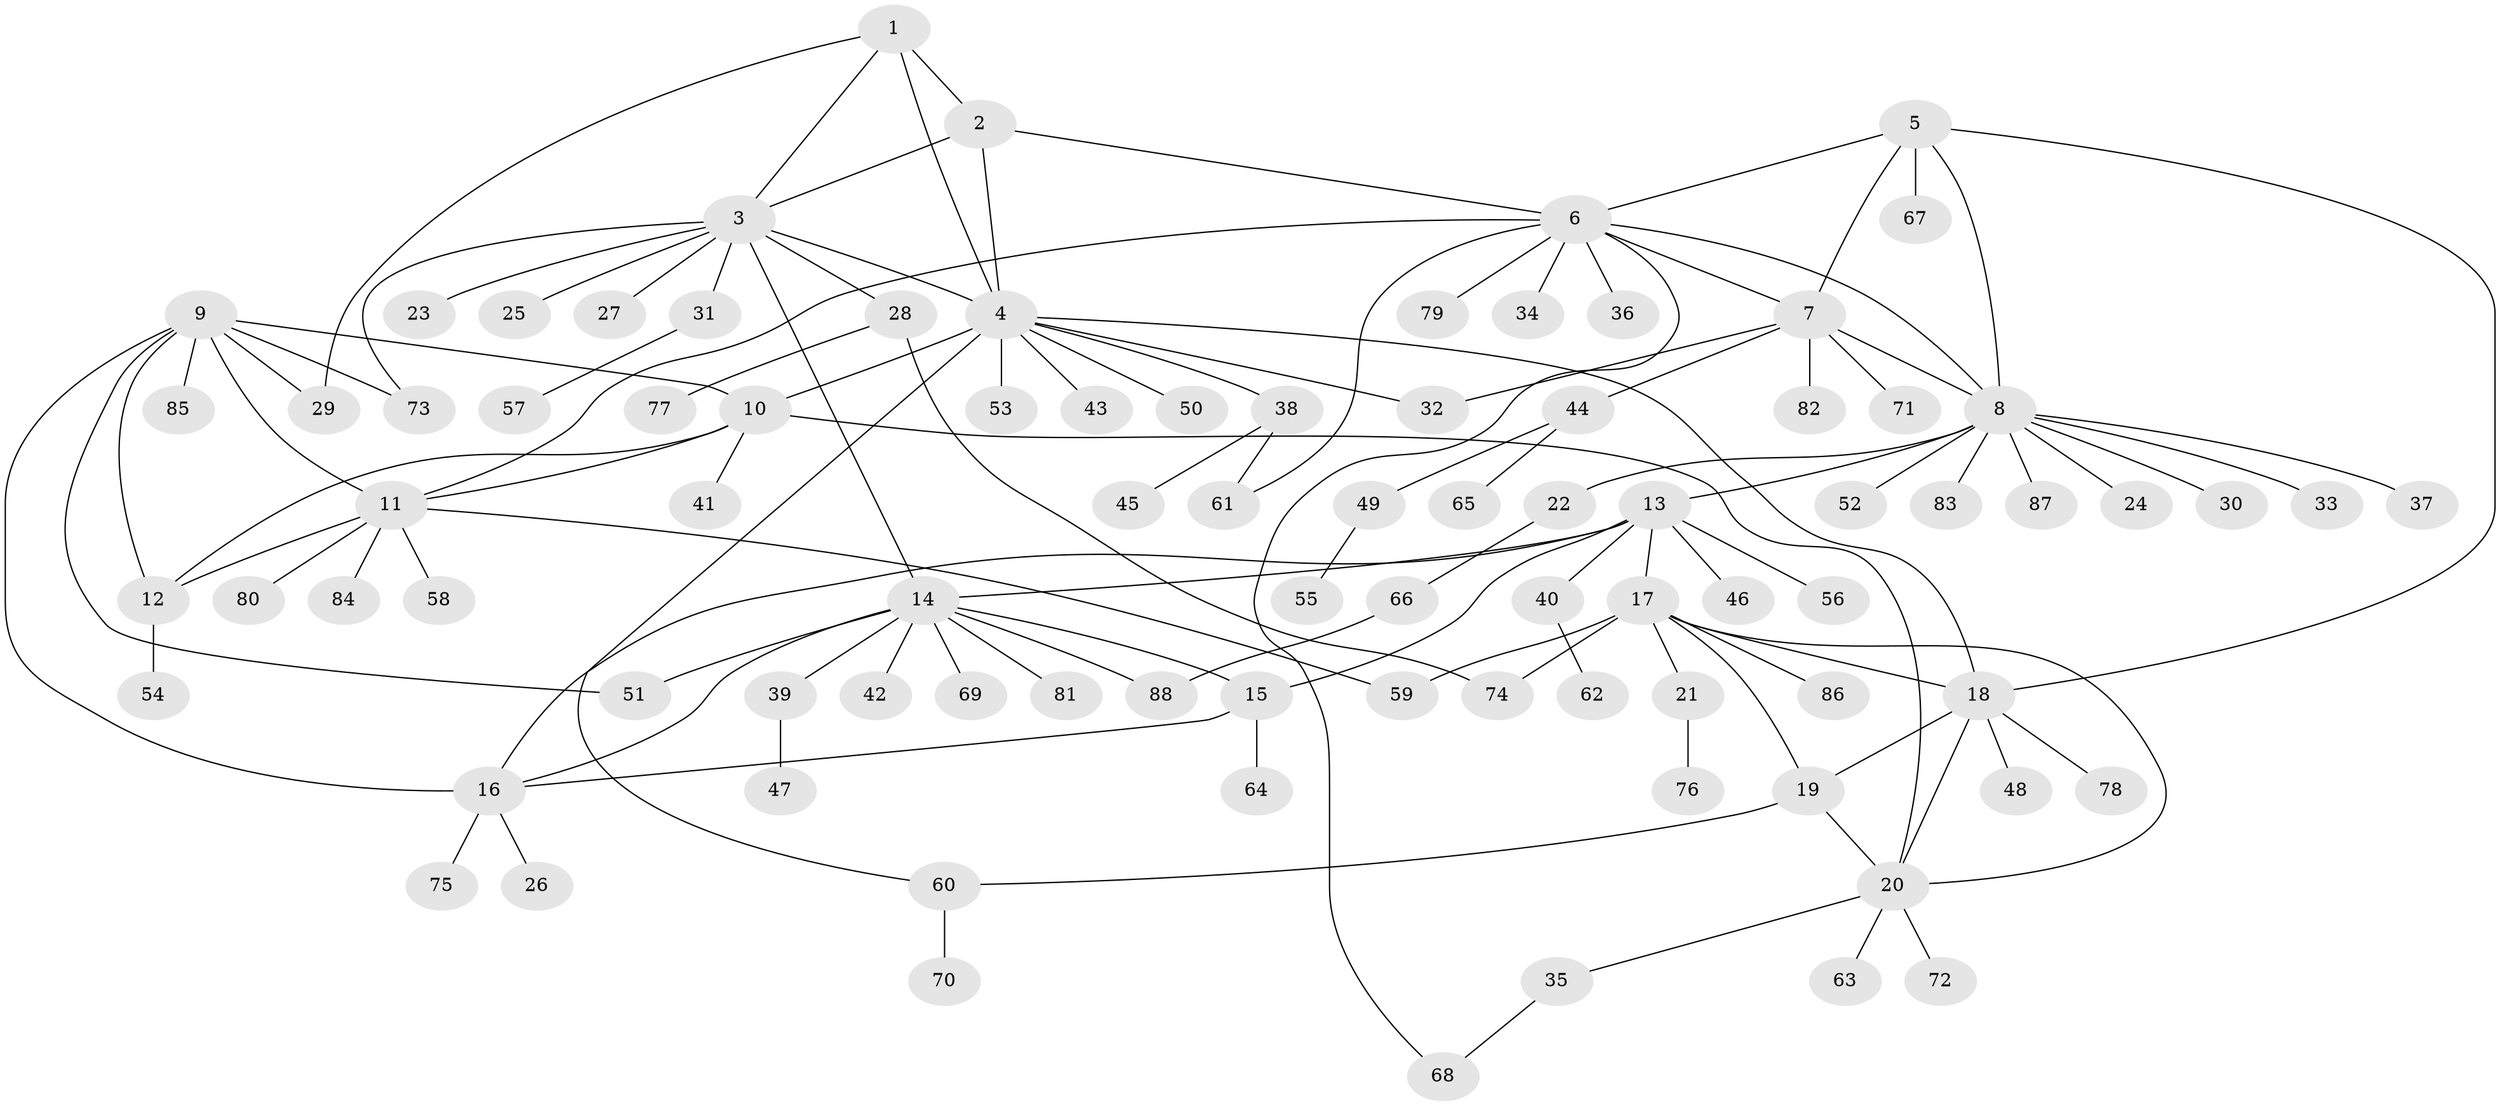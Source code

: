 // coarse degree distribution, {3: 0.11428571428571428, 8: 0.05714285714285714, 11: 0.02857142857142857, 19: 0.02857142857142857, 2: 0.17142857142857143, 6: 0.02857142857142857, 5: 0.02857142857142857, 1: 0.5428571428571428}
// Generated by graph-tools (version 1.1) at 2025/19/03/04/25 18:19:47]
// undirected, 88 vertices, 118 edges
graph export_dot {
graph [start="1"]
  node [color=gray90,style=filled];
  1;
  2;
  3;
  4;
  5;
  6;
  7;
  8;
  9;
  10;
  11;
  12;
  13;
  14;
  15;
  16;
  17;
  18;
  19;
  20;
  21;
  22;
  23;
  24;
  25;
  26;
  27;
  28;
  29;
  30;
  31;
  32;
  33;
  34;
  35;
  36;
  37;
  38;
  39;
  40;
  41;
  42;
  43;
  44;
  45;
  46;
  47;
  48;
  49;
  50;
  51;
  52;
  53;
  54;
  55;
  56;
  57;
  58;
  59;
  60;
  61;
  62;
  63;
  64;
  65;
  66;
  67;
  68;
  69;
  70;
  71;
  72;
  73;
  74;
  75;
  76;
  77;
  78;
  79;
  80;
  81;
  82;
  83;
  84;
  85;
  86;
  87;
  88;
  1 -- 2;
  1 -- 3;
  1 -- 4;
  1 -- 29;
  2 -- 3;
  2 -- 4;
  2 -- 6;
  3 -- 4;
  3 -- 14;
  3 -- 23;
  3 -- 25;
  3 -- 27;
  3 -- 28;
  3 -- 31;
  3 -- 73;
  4 -- 10;
  4 -- 18;
  4 -- 32;
  4 -- 38;
  4 -- 43;
  4 -- 50;
  4 -- 53;
  4 -- 60;
  5 -- 6;
  5 -- 7;
  5 -- 8;
  5 -- 18;
  5 -- 67;
  6 -- 7;
  6 -- 8;
  6 -- 11;
  6 -- 34;
  6 -- 36;
  6 -- 61;
  6 -- 68;
  6 -- 79;
  7 -- 8;
  7 -- 32;
  7 -- 44;
  7 -- 71;
  7 -- 82;
  8 -- 13;
  8 -- 22;
  8 -- 24;
  8 -- 30;
  8 -- 33;
  8 -- 37;
  8 -- 52;
  8 -- 83;
  8 -- 87;
  9 -- 10;
  9 -- 11;
  9 -- 12;
  9 -- 16;
  9 -- 29;
  9 -- 51;
  9 -- 73;
  9 -- 85;
  10 -- 11;
  10 -- 12;
  10 -- 20;
  10 -- 41;
  11 -- 12;
  11 -- 58;
  11 -- 59;
  11 -- 80;
  11 -- 84;
  12 -- 54;
  13 -- 14;
  13 -- 15;
  13 -- 16;
  13 -- 17;
  13 -- 40;
  13 -- 46;
  13 -- 56;
  14 -- 15;
  14 -- 16;
  14 -- 39;
  14 -- 42;
  14 -- 51;
  14 -- 69;
  14 -- 81;
  14 -- 88;
  15 -- 16;
  15 -- 64;
  16 -- 26;
  16 -- 75;
  17 -- 18;
  17 -- 19;
  17 -- 20;
  17 -- 21;
  17 -- 59;
  17 -- 74;
  17 -- 86;
  18 -- 19;
  18 -- 20;
  18 -- 48;
  18 -- 78;
  19 -- 20;
  19 -- 60;
  20 -- 35;
  20 -- 63;
  20 -- 72;
  21 -- 76;
  22 -- 66;
  28 -- 74;
  28 -- 77;
  31 -- 57;
  35 -- 68;
  38 -- 45;
  38 -- 61;
  39 -- 47;
  40 -- 62;
  44 -- 49;
  44 -- 65;
  49 -- 55;
  60 -- 70;
  66 -- 88;
}
